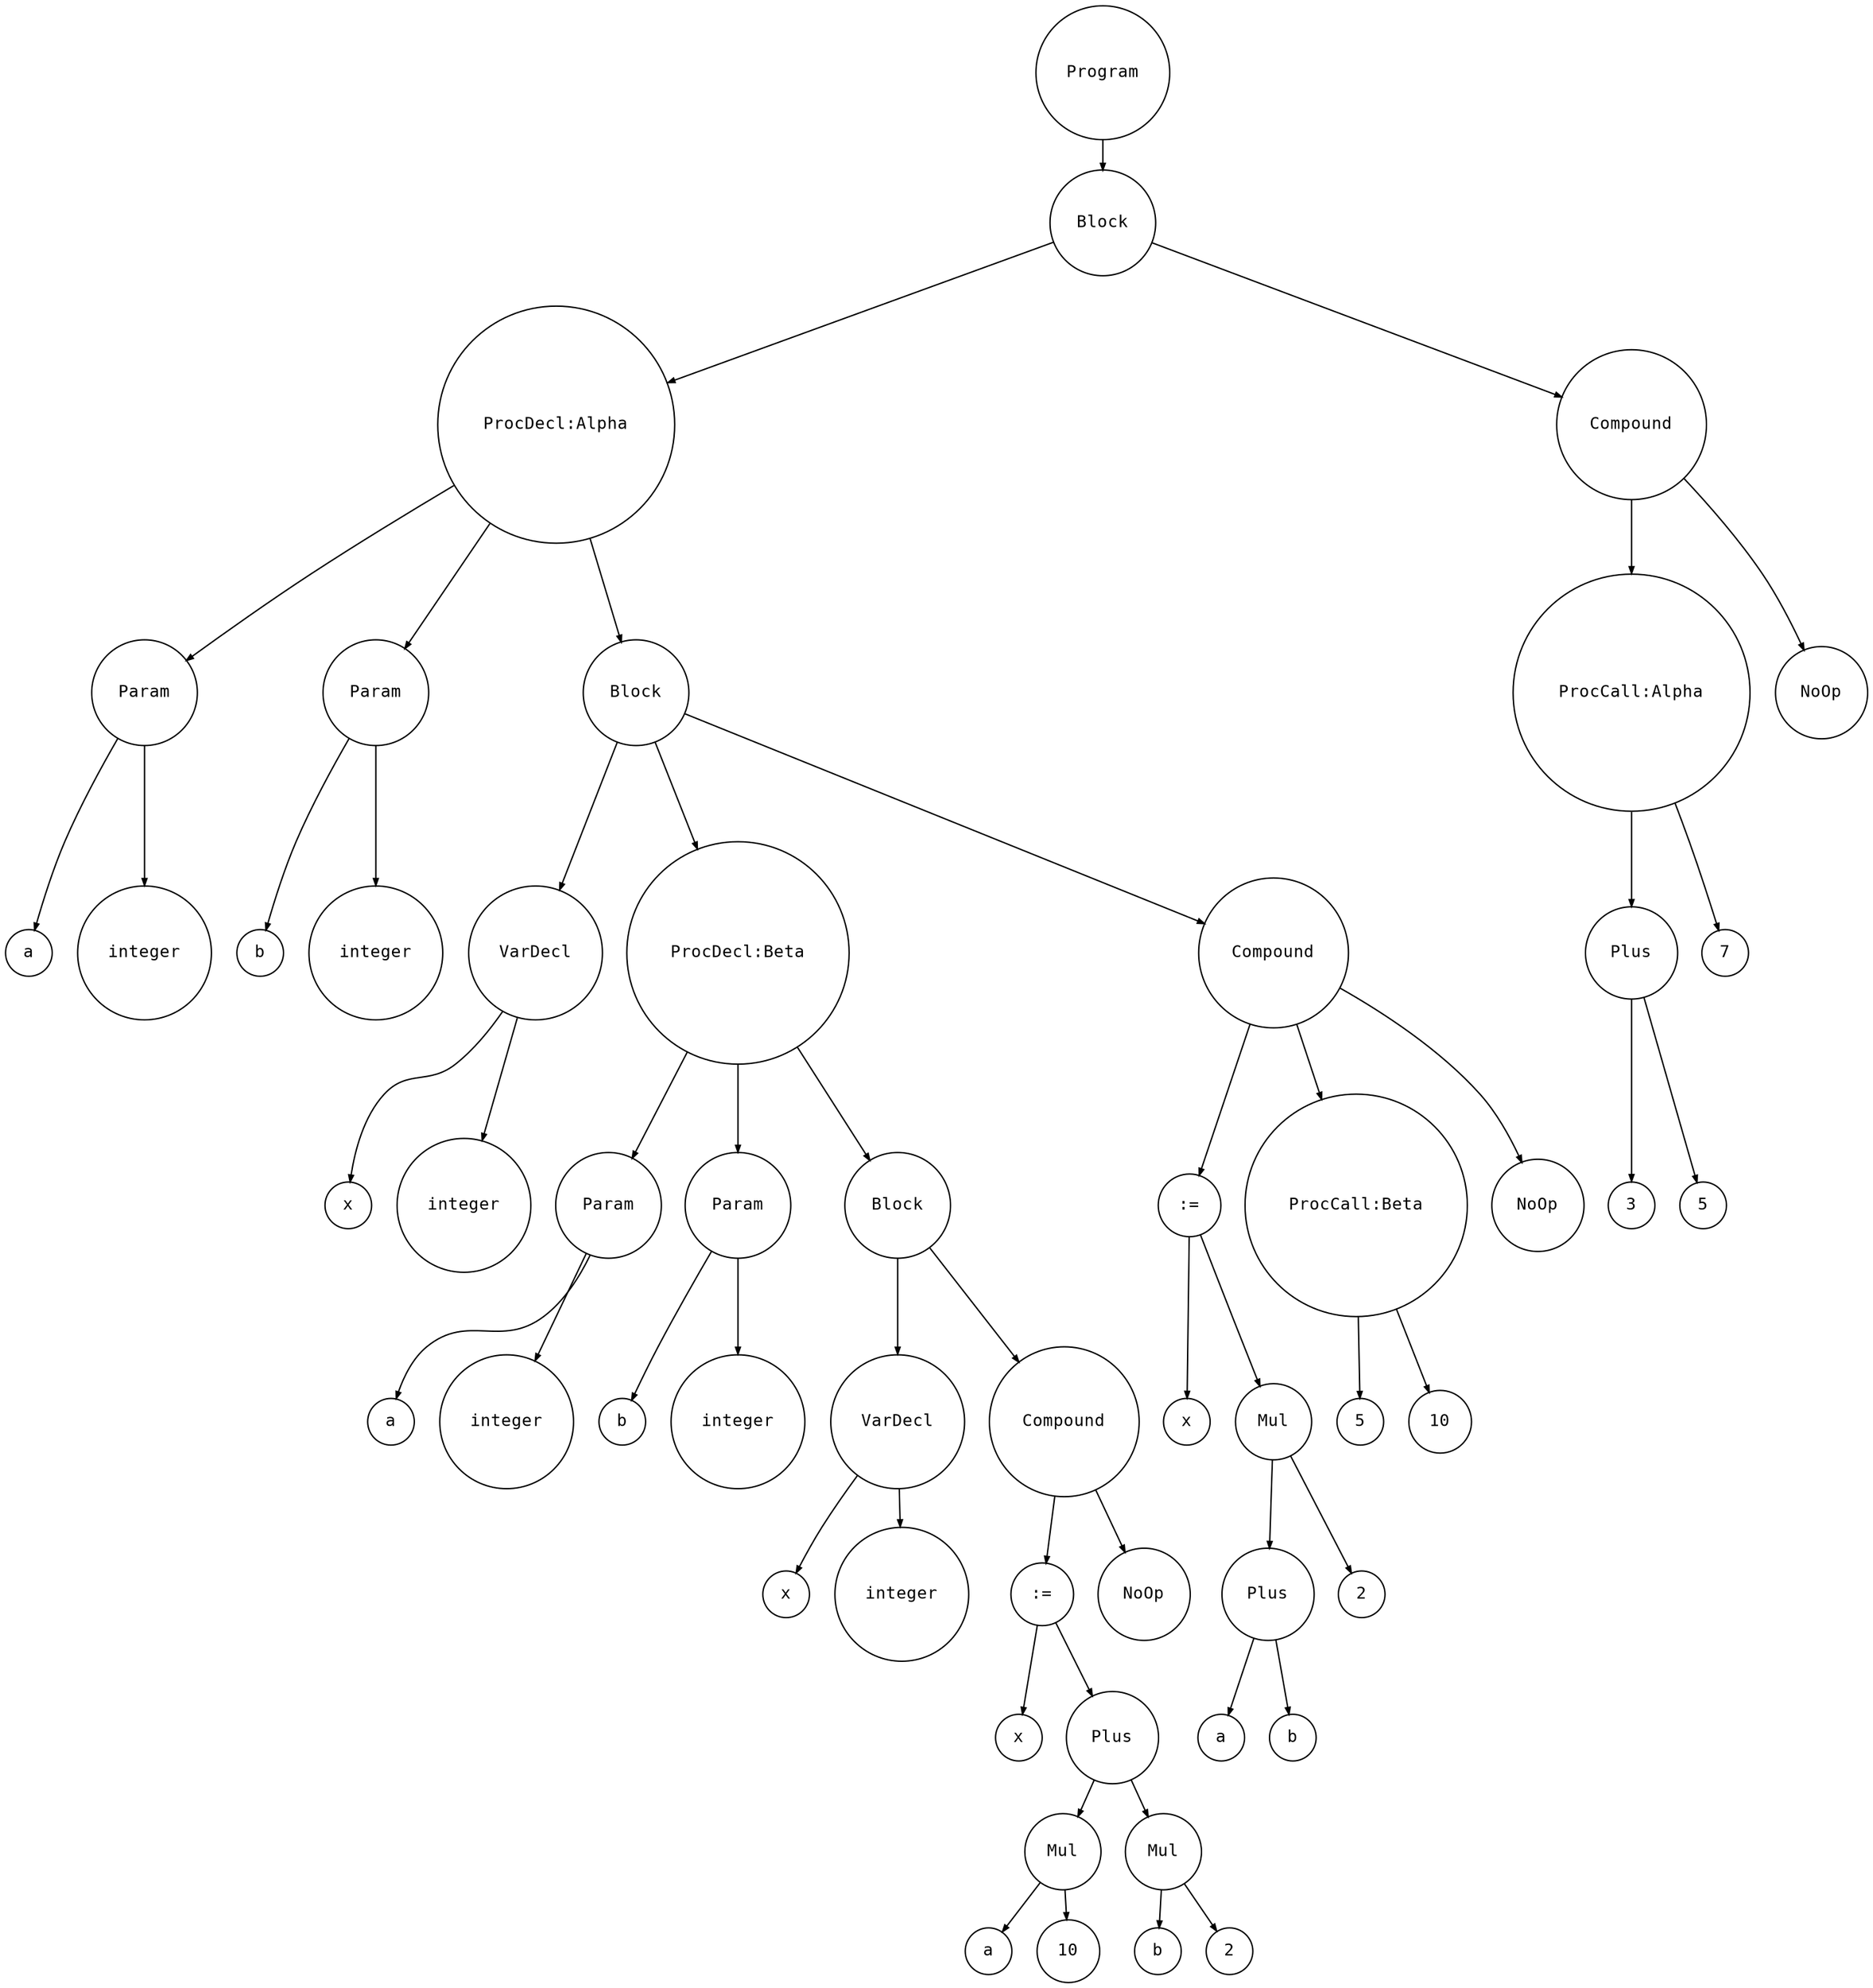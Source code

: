 digraph astgraph {
    node [shape=circle, fontsize=12, fontname="Courier", height=.1];
    ranksep=.3;
    edge [arrowsize=.5]

    node1 [label="Program"]
    node2 [label="Block"]
    node3 [label="ProcDecl:Alpha"]
    node4 [label="Param"]
    node5 [label="a"]
    node4 -> node5
    node6 [label="integer"]
    node4 -> node6
    node3 -> node4
    node7 [label="Param"]
    node8 [label="b"]
    node7 -> node8
    node9 [label="integer"]
    node7 -> node9
    node3 -> node7
    node10 [label="Block"]
    node11 [label="VarDecl"]
    node12 [label="x"]
    node11 -> node12
    node13 [label="integer"]
    node11 -> node13
    node14 [label="ProcDecl:Beta"]
    node15 [label="Param"]
    node16 [label="a"]
    node15 -> node16
    node17 [label="integer"]
    node15 -> node17
    node14 -> node15
    node18 [label="Param"]
    node19 [label="b"]
    node18 -> node19
    node20 [label="integer"]
    node18 -> node20
    node14 -> node18
    node21 [label="Block"]
    node22 [label="VarDecl"]
    node23 [label="x"]
    node22 -> node23
    node24 [label="integer"]
    node22 -> node24
    node25 [label="Compound"]
    node26 [label=":="]
    node27 [label="x"]
    node26 -> node27
    node28 [label=Plus]
    node29 [label=Mul]
    node30 [label="a"]
    node29 -> node30
    node31 [label="10"]
    node29 -> node31
    node28 -> node29
    node32 [label=Mul]
    node33 [label="b"]
    node32 -> node33
    node34 [label="2"]
    node32 -> node34
    node28 -> node32
    node26 -> node28
    node25 -> node26
    node35 [label="NoOp"]
    node25 -> node35
    node21 -> node22
    node21 -> node25
    node14 -> node21
    node36 [label="Compound"]
    node37 [label=":="]
    node38 [label="x"]
    node37 -> node38
    node39 [label=Mul]
    node40 [label=Plus]
    node41 [label="a"]
    node40 -> node41
    node42 [label="b"]
    node40 -> node42
    node39 -> node40
    node43 [label="2"]
    node39 -> node43
    node37 -> node39
    node36 -> node37
    node44 [label="ProcCall:Beta"]
    node45 [label="5"]
    node44 -> node45
    node46 [label="10"]
    node44 -> node46
    node36 -> node44
    node47 [label="NoOp"]
    node36 -> node47
    node10 -> node11
    node10 -> node14
    node10 -> node36
    node3 -> node10
    node48 [label="Compound"]
    node49 [label="ProcCall:Alpha"]
    node50 [label=Plus]
    node51 [label="3"]
    node50 -> node51
    node52 [label="5"]
    node50 -> node52
    node49 -> node50
    node53 [label="7"]
    node49 -> node53
    node48 -> node49
    node54 [label="NoOp"]
    node48 -> node54
    node2 -> node3
    node2 -> node48
    node1 -> node2
}
